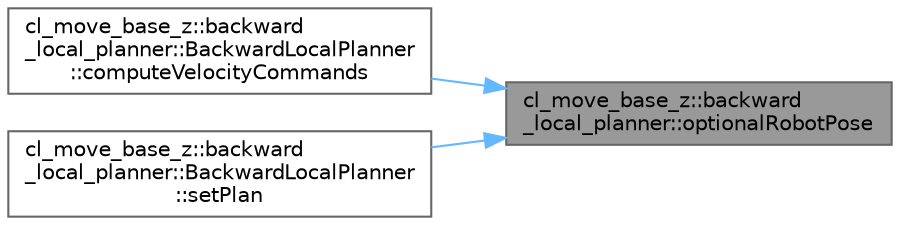 digraph "cl_move_base_z::backward_local_planner::optionalRobotPose"
{
 // LATEX_PDF_SIZE
  bgcolor="transparent";
  edge [fontname=Helvetica,fontsize=10,labelfontname=Helvetica,labelfontsize=10];
  node [fontname=Helvetica,fontsize=10,shape=box,height=0.2,width=0.4];
  rankdir="RL";
  Node1 [label="cl_move_base_z::backward\l_local_planner::optionalRobotPose",height=0.2,width=0.4,color="gray40", fillcolor="grey60", style="filled", fontcolor="black",tooltip=" "];
  Node1 -> Node2 [dir="back",color="steelblue1",style="solid"];
  Node2 [label="cl_move_base_z::backward\l_local_planner::BackwardLocalPlanner\l::computeVelocityCommands",height=0.2,width=0.4,color="grey40", fillcolor="white", style="filled",URL="$classcl__move__base__z_1_1backward__local__planner_1_1BackwardLocalPlanner.html#a25437208766366ca22f967fe72e80988",tooltip="Given the current position, orientation, and velocity of the robot: compute velocity commands to send..."];
  Node1 -> Node3 [dir="back",color="steelblue1",style="solid"];
  Node3 [label="cl_move_base_z::backward\l_local_planner::BackwardLocalPlanner\l::setPlan",height=0.2,width=0.4,color="grey40", fillcolor="white", style="filled",URL="$classcl__move__base__z_1_1backward__local__planner_1_1BackwardLocalPlanner.html#ab11a0eec45f24b5a5a3987a50427eed4",tooltip="Set the plan that the local planner is following."];
}
